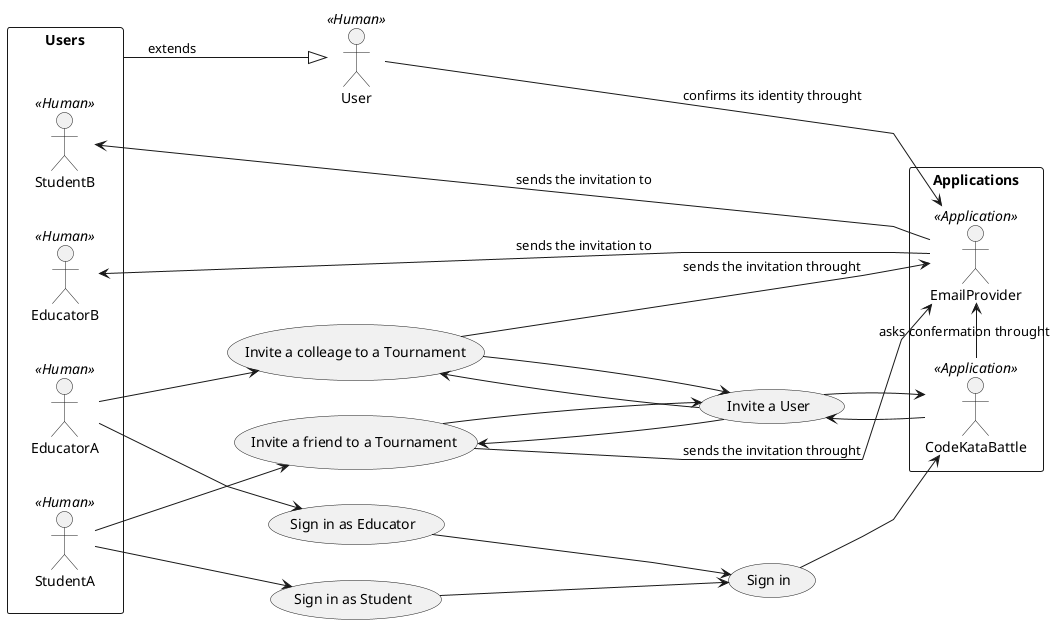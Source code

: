 @startuml
skinparam linetype polyline
left to right direction

:User: <<Human>>
rectangle Users{
    :StudentA:<<Human>>
    :EducatorA:<<Human>>
    :StudentB:<<Human>>
    :EducatorB:<<Human>>
}

rectangle Applications{
    :CodeKataBattle: as CKB <<Application>>
    :EmailProvider: as EP <<Application>>
}
usecase "Sign in" as UC1
usecase "Sign in as Student" as UC1A
usecase "Sign in as Educator" as UC1B
usecase "Invite a User" as UC3
usecase "Invite a friend to a Tournament" as UC3A
usecase "Invite a colleage to a Tournament" as UC3B


Users --|> User: extends
StudentA --> UC1A
EducatorA --> UC1B
UC1A --> UC1
UC1B --> UC1
UC1 --> CKB
StudentA --> UC3A
EducatorA --> UC3B
UC3A --> UC3
UC3B --> UC3
UC3 --> CKB

CKB -left-> EP: asks confermation throught
User -> EP: confirms its identity throught
CKB -left-> UC3
UC3 -left-> UC3A
UC3 -left-> UC3B
UC3A -> EP: sends the invitation throught
UC3B -> EP: sends the invitation throught
EP -left-> StudentB: sends the invitation to
EP -left-> EducatorB: sends the invitation to

@enduml